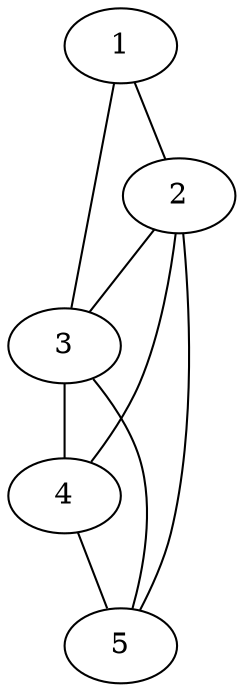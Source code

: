 strict graph {
	1
	2
	3
	4
	5
	1 -- 2
	1 -- 3
	2 -- 3
	2 -- 5
	2 -- 4 [constraint=false]
	3 -- 4
	3 -- 5 [constraint=false]
	4 -- 5
}